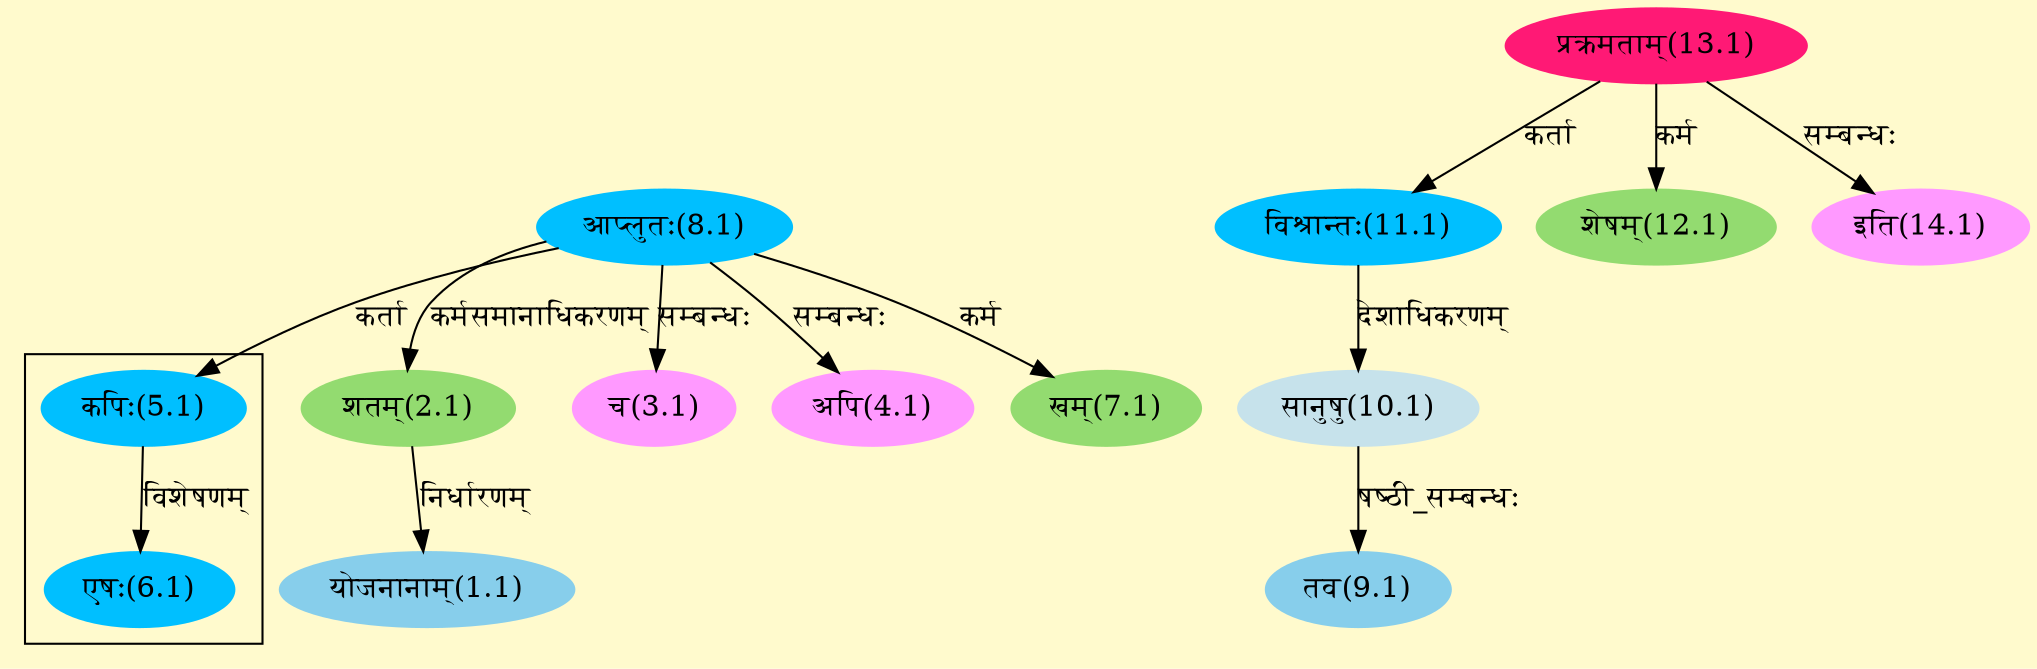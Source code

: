 digraph G{
rankdir=BT;
 compound=true;
 bgcolor="lemonchiffon1";

subgraph cluster_1{
Node6_1 [style=filled, color="#00BFFF" label = "एषः(6.1)"]
Node5_1 [style=filled, color="#00BFFF" label = "कपिः(5.1)"]

}
Node1_1 [style=filled, color="#87CEEB" label = "योजनानाम्(1.1)"]
Node2_1 [style=filled, color="#93DB70" label = "शतम्(2.1)"]
Node8_1 [style=filled, color="#00BFFF" label = "आप्लुतः(8.1)"]
Node3_1 [style=filled, color="#FF99FF" label = "च(3.1)"]
Node4_1 [style=filled, color="#FF99FF" label = "अपि(4.1)"]
Node5_1 [style=filled, color="#00BFFF" label = "कपिः(5.1)"]
Node7_1 [style=filled, color="#93DB70" label = "खम्(7.1)"]
Node9_1 [style=filled, color="#87CEEB" label = "तव(9.1)"]
Node10_1 [style=filled, color="#C6E2EB" label = "सानुषु(10.1)"]
Node11_1 [style=filled, color="#00BFFF" label = "विश्रान्तः(11.1)"]
Node13_1 [style=filled, color="#FF1975" label = "प्रक्रमताम्(13.1)"]
Node12_1 [style=filled, color="#93DB70" label = "शेषम्(12.1)"]
Node [style=filled, color="" label = "()"]
Node14_1 [style=filled, color="#FF99FF" label = "इति(14.1)"]
/* Start of Relations section */

Node1_1 -> Node2_1 [  label="निर्धारणम्"  dir="back" ]
Node2_1 -> Node8_1 [  label="कर्मसमानाधिकरणम्"  dir="back" ]
Node3_1 -> Node8_1 [  label="सम्बन्धः"  dir="back" ]
Node4_1 -> Node8_1 [  label="सम्बन्धः"  dir="back" ]
Node5_1 -> Node8_1 [  label="कर्ता"  dir="back" ]
Node6_1 -> Node5_1 [  label="विशेषणम्"  dir="back" ]
Node7_1 -> Node8_1 [  label="कर्म"  dir="back" ]
Node9_1 -> Node10_1 [  label="षष्ठी_सम्बन्धः"  dir="back" ]
Node10_1 -> Node11_1 [  label="देशाधिकरणम्"  dir="back" ]
Node11_1 -> Node13_1 [  label="कर्ता"  dir="back" ]
Node12_1 -> Node13_1 [  label="कर्म"  dir="back" ]
Node14_1 -> Node13_1 [  label="सम्बन्धः"  dir="back" ]
}
